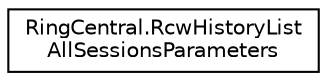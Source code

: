 digraph "Graphical Class Hierarchy"
{
 // LATEX_PDF_SIZE
  edge [fontname="Helvetica",fontsize="10",labelfontname="Helvetica",labelfontsize="10"];
  node [fontname="Helvetica",fontsize="10",shape=record];
  rankdir="LR";
  Node0 [label="RingCentral.RcwHistoryList\lAllSessionsParameters",height=0.2,width=0.4,color="black", fillcolor="white", style="filled",URL="$classRingCentral_1_1RcwHistoryListAllSessionsParameters.html",tooltip="Query parameters for operation rcwHistoryListAllSessions"];
}
